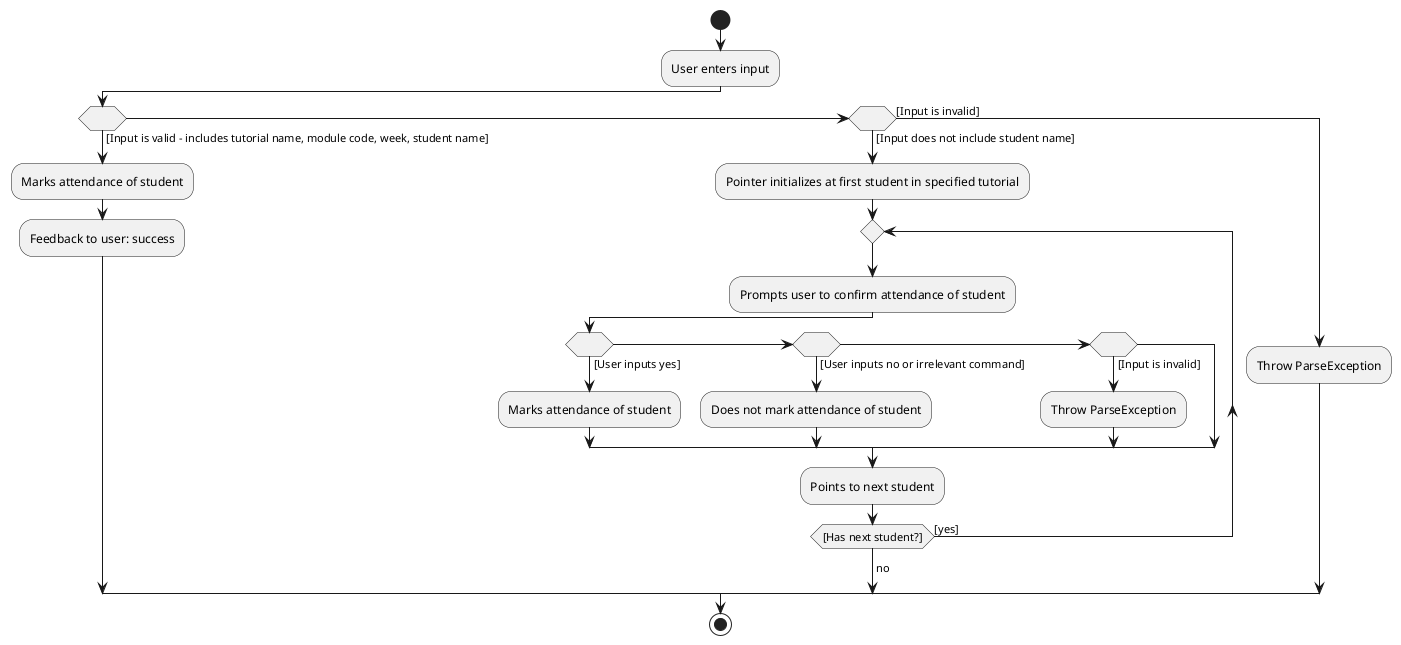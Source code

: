 @startuml
start
:User enters input;
if ( ) then ([Input is valid - includes tutorial name, module code, week, student name])
  :Marks attendance of student;
  :Feedback to user: success;
elseif ( ) then ([Input does not include student name])
  :Pointer initializes at first student in specified tutorial;
  repeat
    :Prompts user to confirm attendance of student;
    if ( ) then ([User inputs yes])
      :Marks attendance of student;
    elseif ( ) then ([User inputs no or irrelevant command])
      :Does not mark attendance of student;
    elseif ( ) then ([Input is invalid])
      :Throw ParseException;
    endif
    :Points to next student;
  repeatWhile ([Has next student?]) is ([yes])
  ->no;
else ([Input is invalid])
  :Throw ParseException;
endif
stop
@enduml
